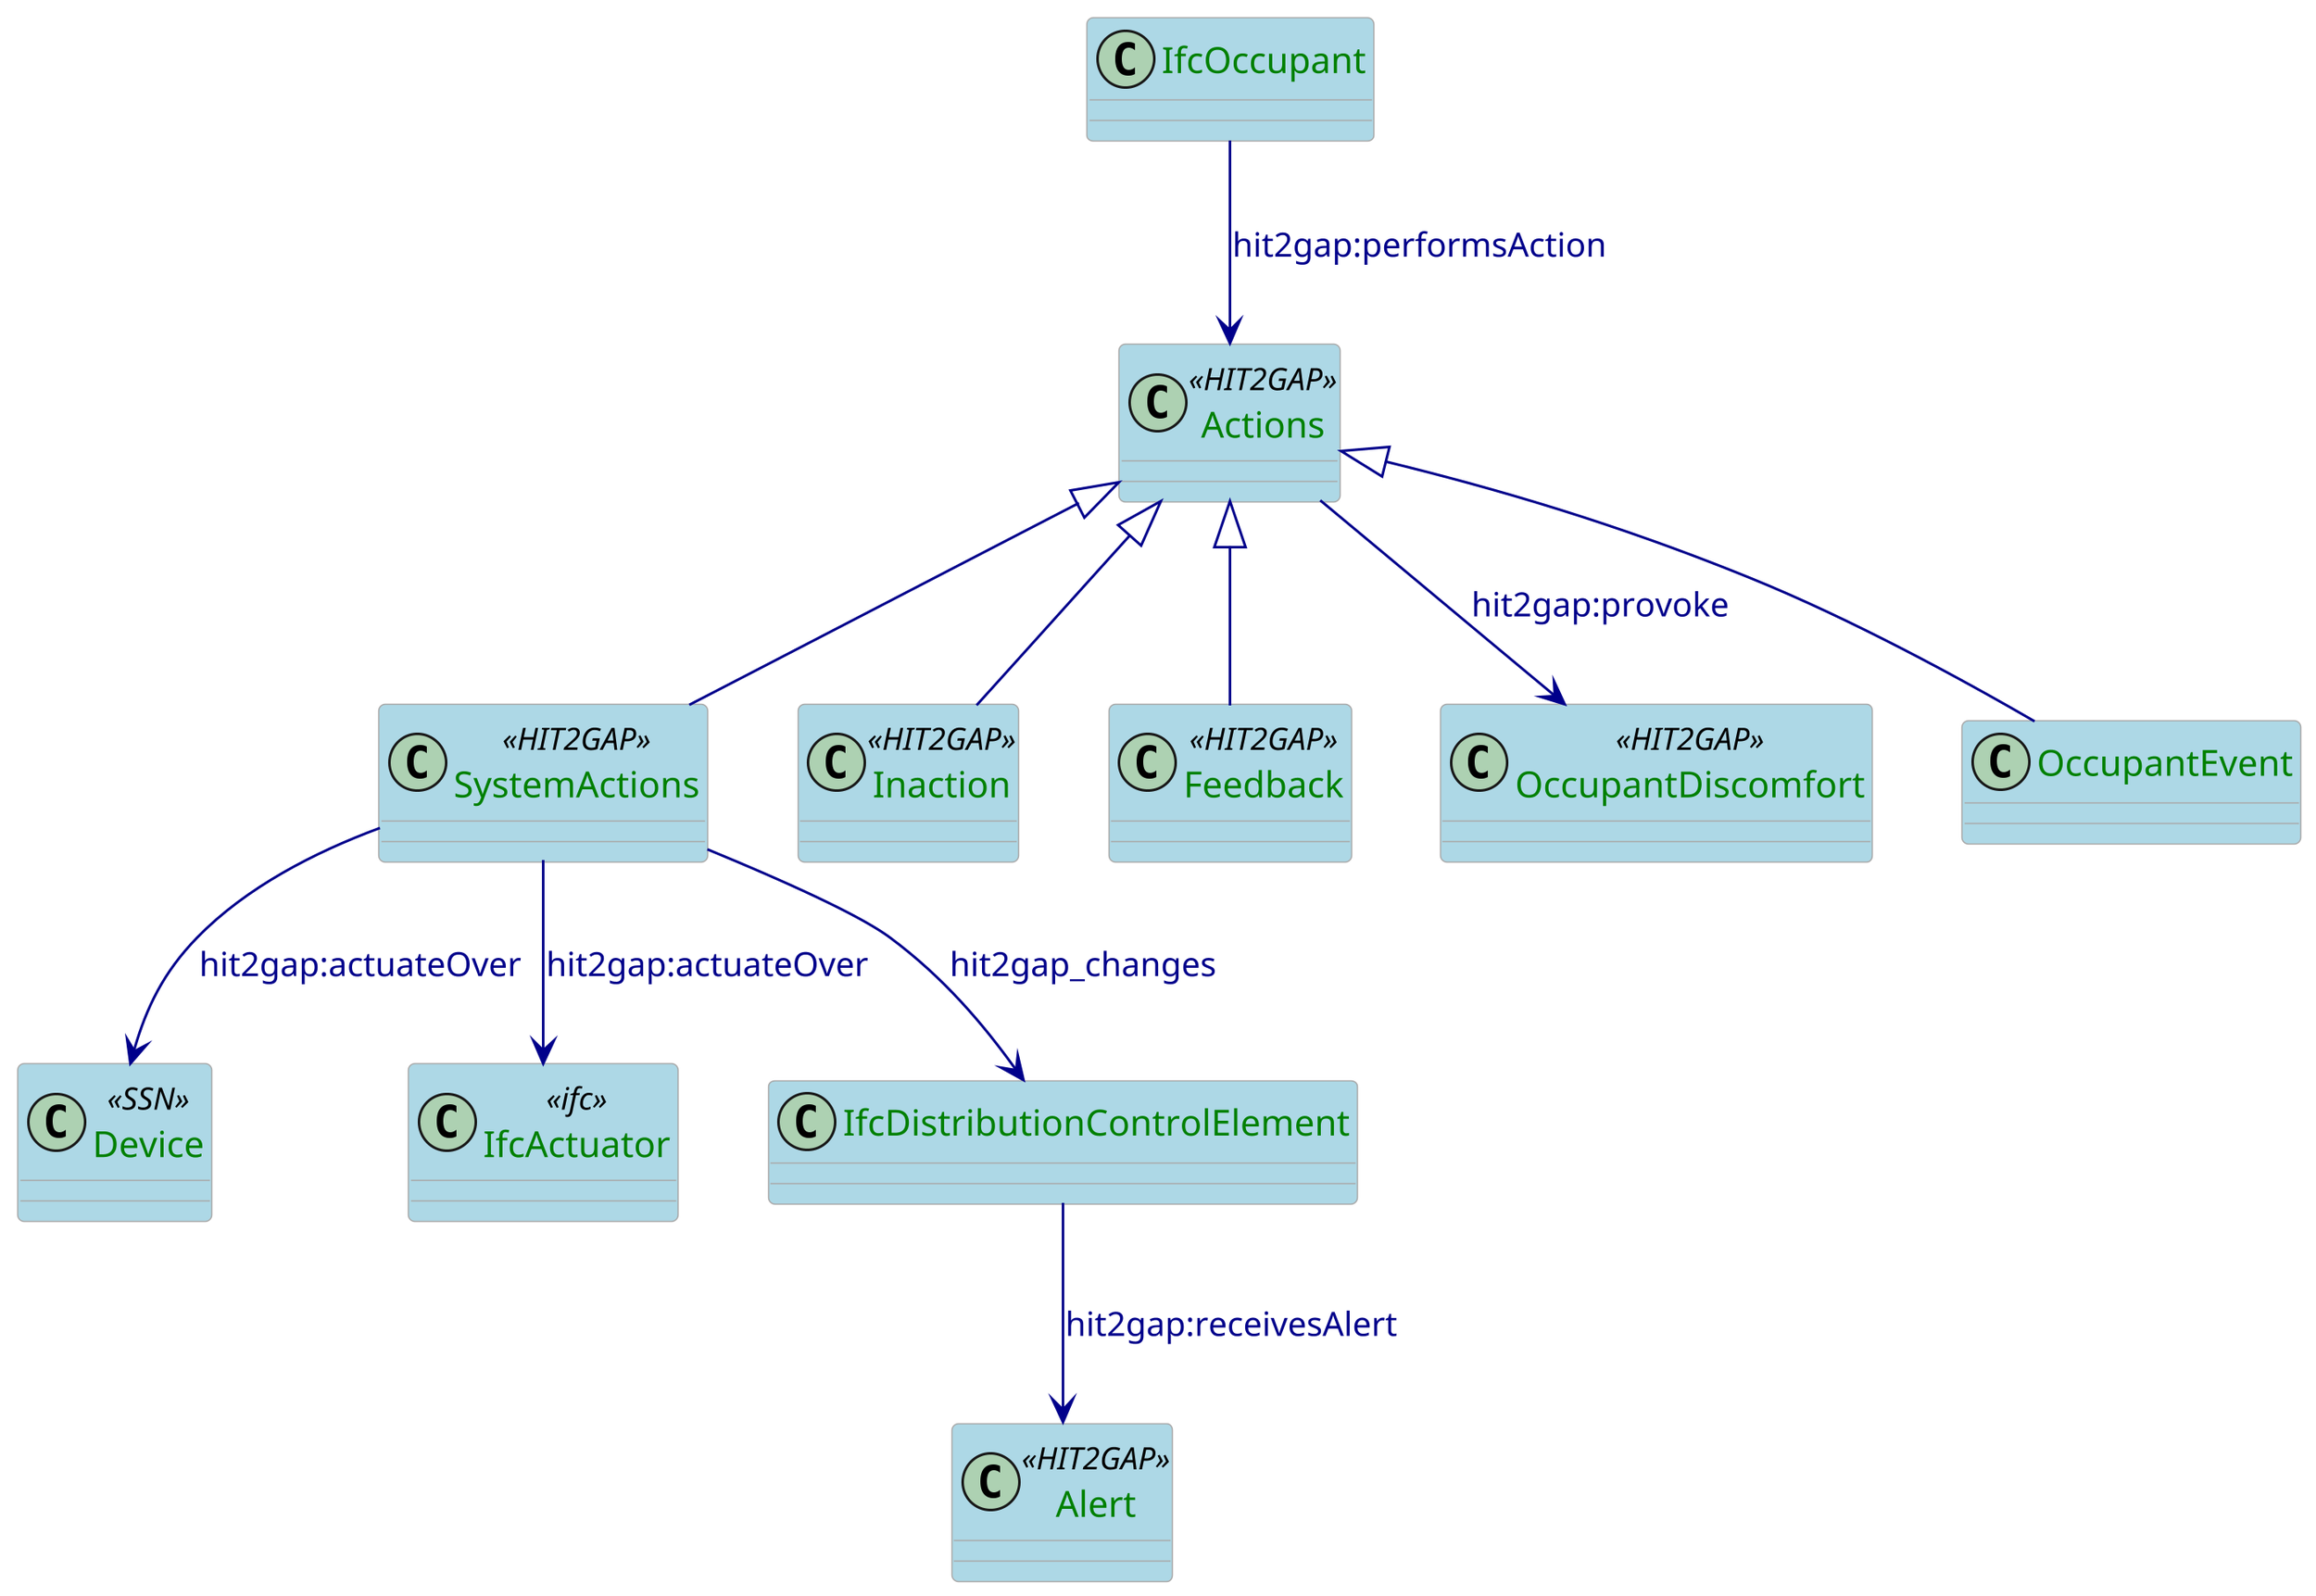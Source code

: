 @startuml

skinparam class {
  ArrowColor DarkBlue
  ArrowFontColor DarkBlue
  BackgroundColor LightBlue
  BorderColor DarkGrey
}
skinparam dpi 300
skinparam stereotypeCBackgroundColor Wheat
skinparam classAttributeFontColor  Green

class Actions <<HIT2GAP>>{

}

class SystemActions<<HIT2GAP>>{

}

class Device <<SSN>>{

}

class Alert <<HIT2GAP>>{

}

class Inaction <<HIT2GAP>>{

}

class Feedback <<HIT2GAP>>{

}


class OccupantDiscomfort <<HIT2GAP>>{

}

class IfcActuator <<ifc>>

Actions <|-- SystemActions
Actions <|-- Inaction

Actions <|-- Feedback
Actions <|-- OccupantEvent

Actions --> OccupantDiscomfort: hit2gap:provoke
SystemActions --> IfcDistributionControlElement:hit2gap_changes
IfcDistributionControlElement --> Alert: hit2gap:receivesAlert
SystemActions --> Device: hit2gap:actuateOver
SystemActions --> IfcActuator: hit2gap:actuateOver
IfcOccupant --> Actions: hit2gap:performsAction

@enduml
